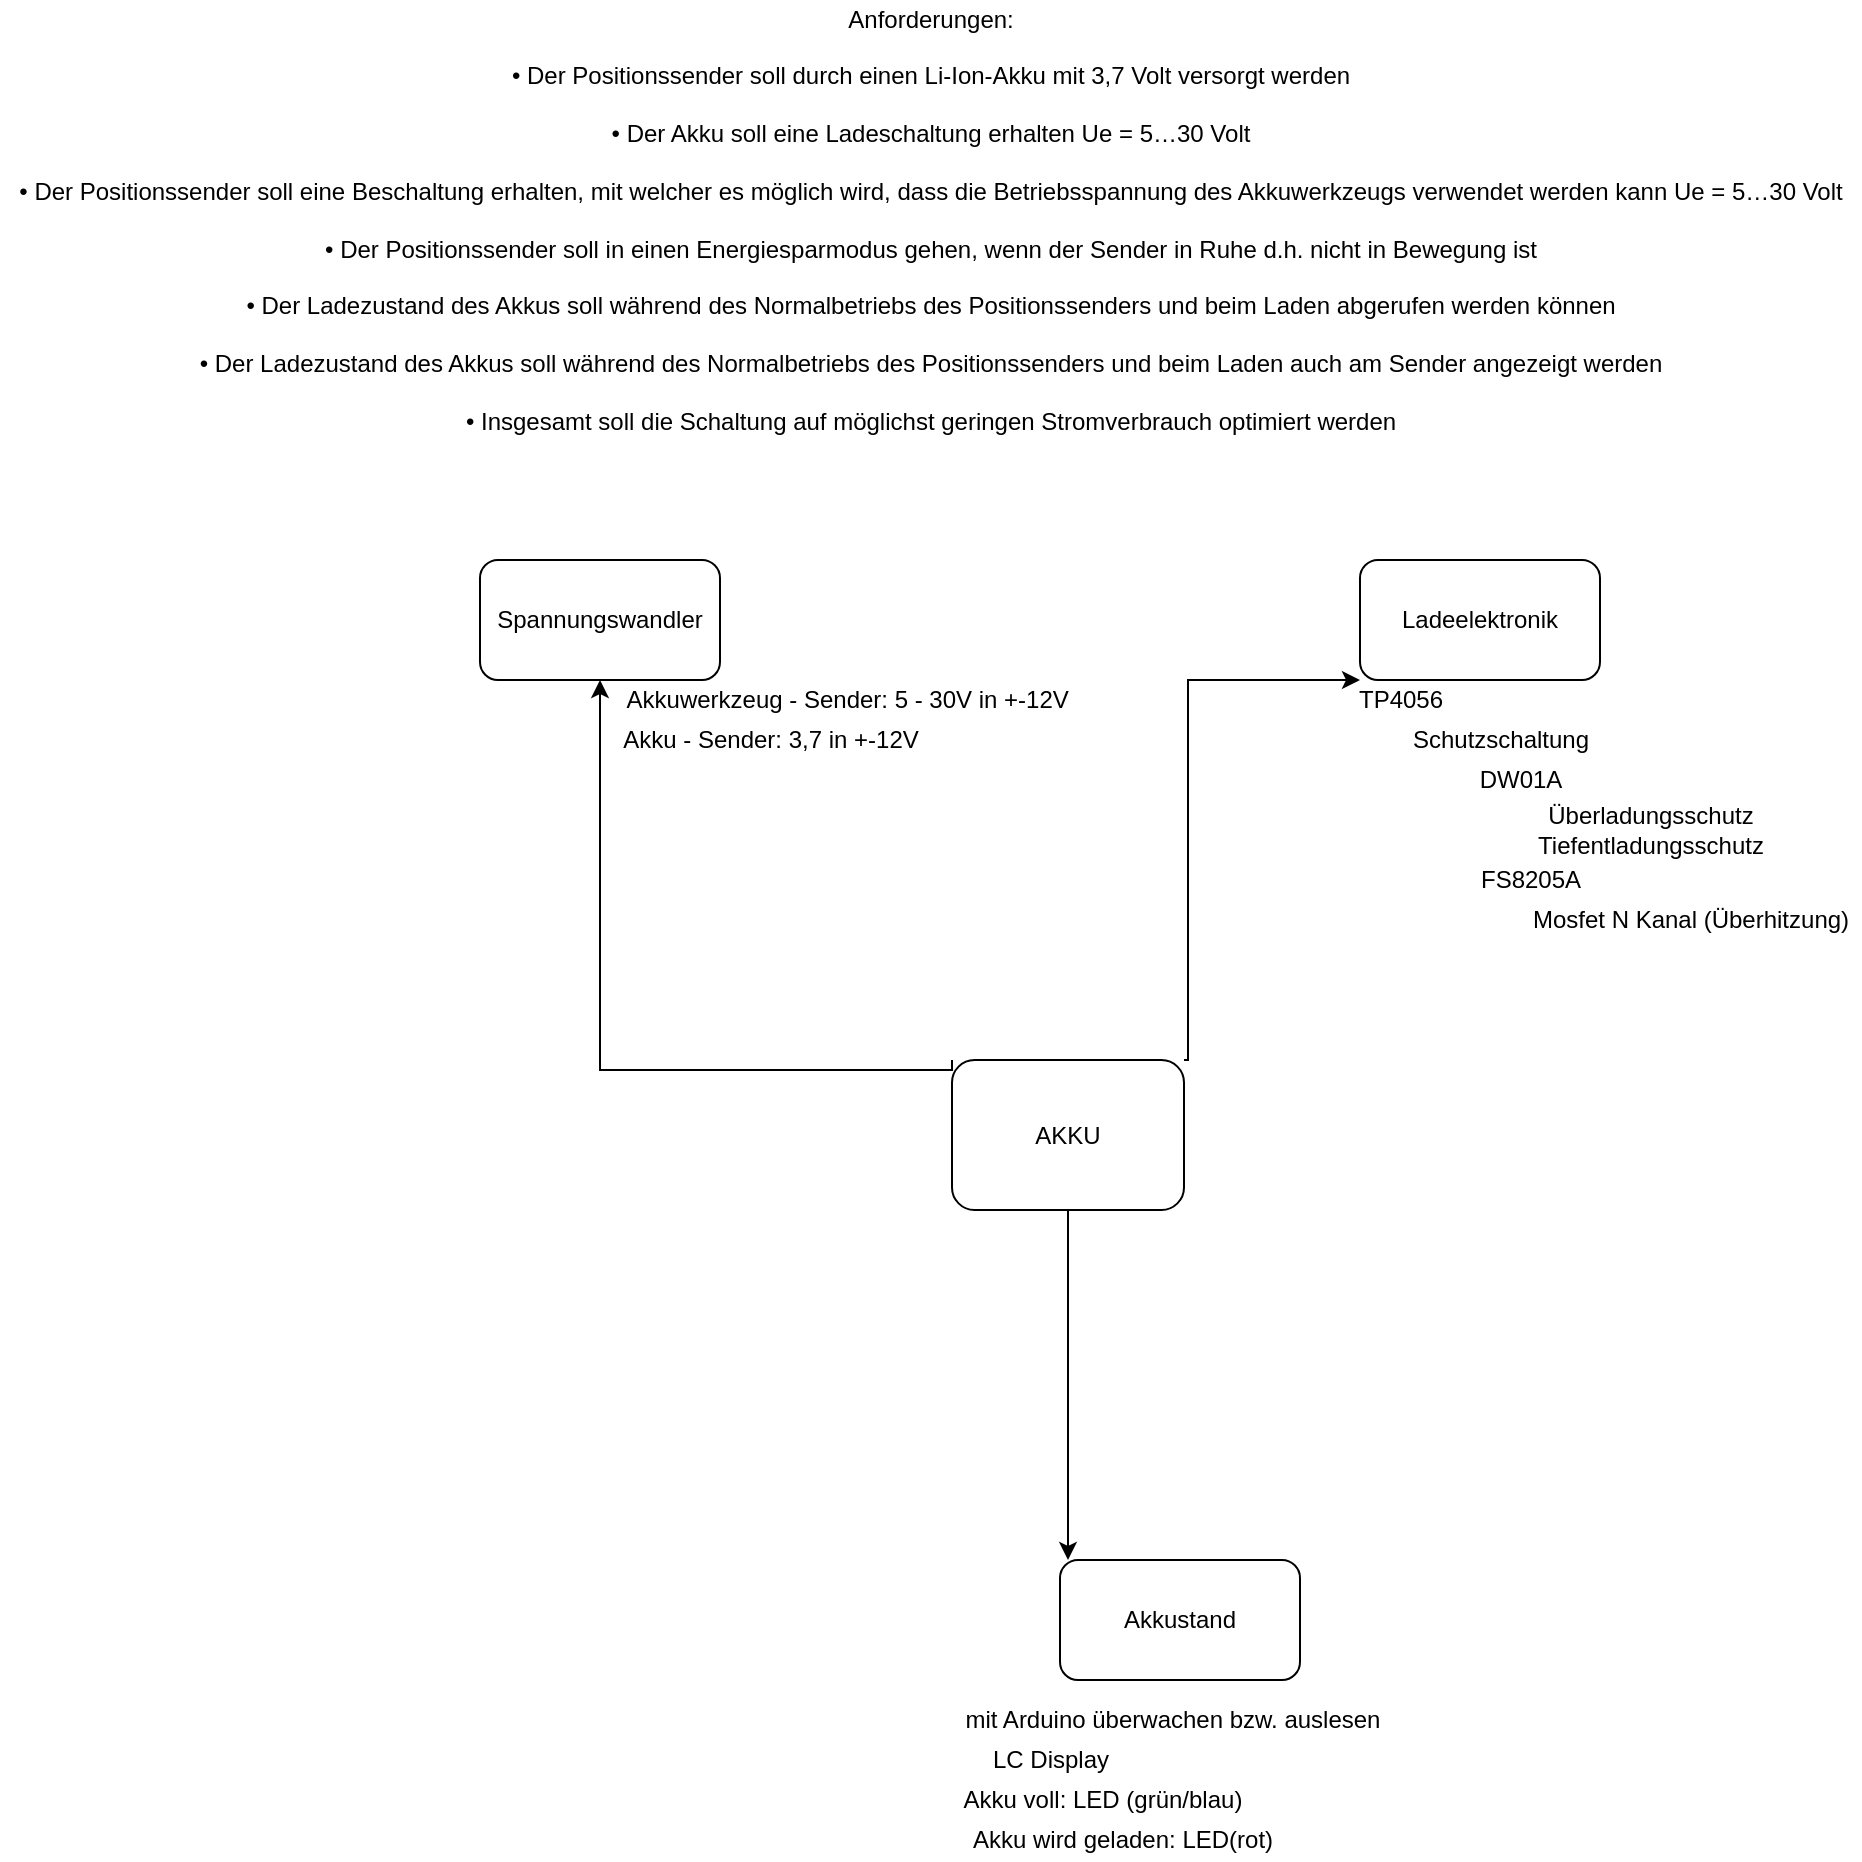 <mxfile version="14.5.8" type="github"><diagram id="6gY1qbSsy51CZZ5IWdzH" name="Page-1"><mxGraphModel dx="2249" dy="794" grid="1" gridSize="10" guides="1" tooltips="1" connect="1" arrows="1" fold="1" page="1" pageScale="1" pageWidth="827" pageHeight="1169" math="0" shadow="0"><root><mxCell id="0"/><mxCell id="1" parent="0"/><mxCell id="SvY43rPzj1VCysOxB6Uw-3" style="edgeStyle=orthogonalEdgeStyle;rounded=0;orthogonalLoop=1;jettySize=auto;html=1;exitX=1;exitY=0;exitDx=0;exitDy=0;" parent="1" source="SvY43rPzj1VCysOxB6Uw-2" edge="1"><mxGeometry relative="1" as="geometry"><mxPoint x="560" y="360" as="targetPoint"/><Array as="points"><mxPoint x="474" y="360"/></Array></mxGeometry></mxCell><mxCell id="SvY43rPzj1VCysOxB6Uw-5" style="edgeStyle=orthogonalEdgeStyle;rounded=0;orthogonalLoop=1;jettySize=auto;html=1;exitX=0;exitY=0;exitDx=0;exitDy=0;entryX=0.5;entryY=1;entryDx=0;entryDy=0;" parent="1" source="SvY43rPzj1VCysOxB6Uw-2" target="SvY43rPzj1VCysOxB6Uw-6" edge="1"><mxGeometry relative="1" as="geometry"><mxPoint x="110" y="400" as="targetPoint"/><Array as="points"><mxPoint x="180" y="555"/></Array></mxGeometry></mxCell><mxCell id="SvY43rPzj1VCysOxB6Uw-7" style="edgeStyle=orthogonalEdgeStyle;rounded=0;orthogonalLoop=1;jettySize=auto;html=1;exitX=0.5;exitY=1;exitDx=0;exitDy=0;" parent="1" source="SvY43rPzj1VCysOxB6Uw-2" edge="1"><mxGeometry relative="1" as="geometry"><mxPoint x="414" y="800" as="targetPoint"/></mxGeometry></mxCell><mxCell id="SvY43rPzj1VCysOxB6Uw-2" value="AKKU" style="rounded=1;whiteSpace=wrap;html=1;" parent="1" vertex="1"><mxGeometry x="356" y="550" width="116" height="75" as="geometry"/></mxCell><mxCell id="SvY43rPzj1VCysOxB6Uw-4" value="Ladeelektronik" style="rounded=1;whiteSpace=wrap;html=1;" parent="1" vertex="1"><mxGeometry x="560" y="300" width="120" height="60" as="geometry"/></mxCell><mxCell id="SvY43rPzj1VCysOxB6Uw-6" value="Spannungswandler" style="rounded=1;whiteSpace=wrap;html=1;" parent="1" vertex="1"><mxGeometry x="120" y="300" width="120" height="60" as="geometry"/></mxCell><mxCell id="SvY43rPzj1VCysOxB6Uw-8" value="Akkustand" style="rounded=1;whiteSpace=wrap;html=1;" parent="1" vertex="1"><mxGeometry x="410" y="800" width="120" height="60" as="geometry"/></mxCell><mxCell id="SvY43rPzj1VCysOxB6Uw-10" value="Schutzschaltung" style="text;html=1;align=center;verticalAlign=middle;resizable=0;points=[];autosize=1;strokeColor=none;" parent="1" vertex="1"><mxGeometry x="580" y="380" width="100" height="20" as="geometry"/></mxCell><mxCell id="SvY43rPzj1VCysOxB6Uw-11" value="Überladungsschutz&lt;br&gt;Tiefentladungsschutz" style="text;html=1;align=center;verticalAlign=middle;resizable=0;points=[];autosize=1;strokeColor=none;" parent="1" vertex="1"><mxGeometry x="640" y="420" width="130" height="30" as="geometry"/></mxCell><mxCell id="SvY43rPzj1VCysOxB6Uw-12" value="Mosfet N Kanal (Überhitzung)" style="text;html=1;align=center;verticalAlign=middle;resizable=0;points=[];autosize=1;strokeColor=none;" parent="1" vertex="1"><mxGeometry x="640" y="470" width="170" height="20" as="geometry"/></mxCell><mxCell id="SvY43rPzj1VCysOxB6Uw-15" value="mit Arduino überwachen bzw. auslesen" style="text;html=1;align=center;verticalAlign=middle;resizable=0;points=[];autosize=1;strokeColor=none;" parent="1" vertex="1"><mxGeometry x="356" y="870" width="220" height="20" as="geometry"/></mxCell><mxCell id="SvY43rPzj1VCysOxB6Uw-16" value="LC Display" style="text;html=1;align=center;verticalAlign=middle;resizable=0;points=[];autosize=1;strokeColor=none;" parent="1" vertex="1"><mxGeometry x="370" y="890" width="70" height="20" as="geometry"/></mxCell><mxCell id="SvY43rPzj1VCysOxB6Uw-17" value="Akku voll: LED (grün/blau)&lt;br&gt;" style="text;html=1;align=center;verticalAlign=middle;resizable=0;points=[];autosize=1;strokeColor=none;" parent="1" vertex="1"><mxGeometry x="356" y="910" width="150" height="20" as="geometry"/></mxCell><mxCell id="SvY43rPzj1VCysOxB6Uw-18" value="TP4056" style="text;html=1;align=center;verticalAlign=middle;resizable=0;points=[];autosize=1;strokeColor=none;" parent="1" vertex="1"><mxGeometry x="550" y="360" width="60" height="20" as="geometry"/></mxCell><mxCell id="SvY43rPzj1VCysOxB6Uw-19" value="Akku wird geladen: LED(rot)" style="text;html=1;align=center;verticalAlign=middle;resizable=0;points=[];autosize=1;strokeColor=none;" parent="1" vertex="1"><mxGeometry x="356" y="930" width="170" height="20" as="geometry"/></mxCell><mxCell id="SvY43rPzj1VCysOxB6Uw-20" value="Akkuwerkzeug - Sender: 5 - 30V in +-12V&amp;nbsp;" style="text;html=1;align=center;verticalAlign=middle;resizable=0;points=[];autosize=1;strokeColor=none;" parent="1" vertex="1"><mxGeometry x="185" y="360" width="240" height="20" as="geometry"/></mxCell><mxCell id="SvY43rPzj1VCysOxB6Uw-21" value="FS8205A" style="text;html=1;align=center;verticalAlign=middle;resizable=0;points=[];autosize=1;strokeColor=none;" parent="1" vertex="1"><mxGeometry x="610" y="450" width="70" height="20" as="geometry"/></mxCell><mxCell id="SvY43rPzj1VCysOxB6Uw-22" value="DW01A" style="text;html=1;align=center;verticalAlign=middle;resizable=0;points=[];autosize=1;strokeColor=none;" parent="1" vertex="1"><mxGeometry x="610" y="400" width="60" height="20" as="geometry"/></mxCell><mxCell id="SvY43rPzj1VCysOxB6Uw-23" value="Akku - Sender: 3,7 in +-12V" style="text;html=1;align=center;verticalAlign=middle;resizable=0;points=[];autosize=1;strokeColor=none;" parent="1" vertex="1"><mxGeometry x="185" y="380" width="160" height="20" as="geometry"/></mxCell><mxCell id="IEbU0YzkgFtOAlIv2OuW-2" value="Anforderungen:&lt;br&gt;&lt;br&gt;&lt;div&gt;• Der Positionssender soll durch einen Li-Ion-Akku mit 3,7 Volt versorgt werden&lt;/div&gt;&lt;div&gt;&lt;br&gt;&lt;/div&gt;&lt;div&gt;• Der Akku soll eine Ladeschaltung erhalten Ue = 5…30 Volt&lt;/div&gt;&lt;div&gt;&lt;br&gt;&lt;/div&gt;&lt;div&gt;• Der Positionssender soll eine Beschaltung erhalten, mit welcher es möglich wird, dass die Betriebsspannung des Akkuwerkzeugs verwendet werden kann Ue = 5…30 Volt&lt;/div&gt;&lt;div&gt;&lt;br&gt;&lt;/div&gt;&lt;div&gt;• Der Positionssender soll in einen Energiesparmodus gehen, wenn der Sender in Ruhe d.h. nicht in Bewegung ist&lt;/div&gt;&lt;div&gt;&lt;br&gt;&lt;/div&gt;&lt;div&gt;• Der Ladezustand des Akkus soll während des Normalbetriebs des Positionssenders und beim Laden abgerufen werden können&lt;/div&gt;&lt;div&gt;&lt;br&gt;&lt;/div&gt;&lt;div&gt;• Der Ladezustand des Akkus soll während des Normalbetriebs des Positionssenders und beim Laden auch am Sender angezeigt werden&lt;/div&gt;&lt;div&gt;&lt;br&gt;&lt;/div&gt;&lt;div&gt;• Insgesamt soll die Schaltung auf möglichst geringen Stromverbrauch optimiert werden&lt;/div&gt;" style="text;html=1;align=center;verticalAlign=middle;resizable=0;points=[];autosize=1;strokeColor=none;" vertex="1" parent="1"><mxGeometry x="-120" y="20" width="930" height="220" as="geometry"/></mxCell></root></mxGraphModel></diagram></mxfile>